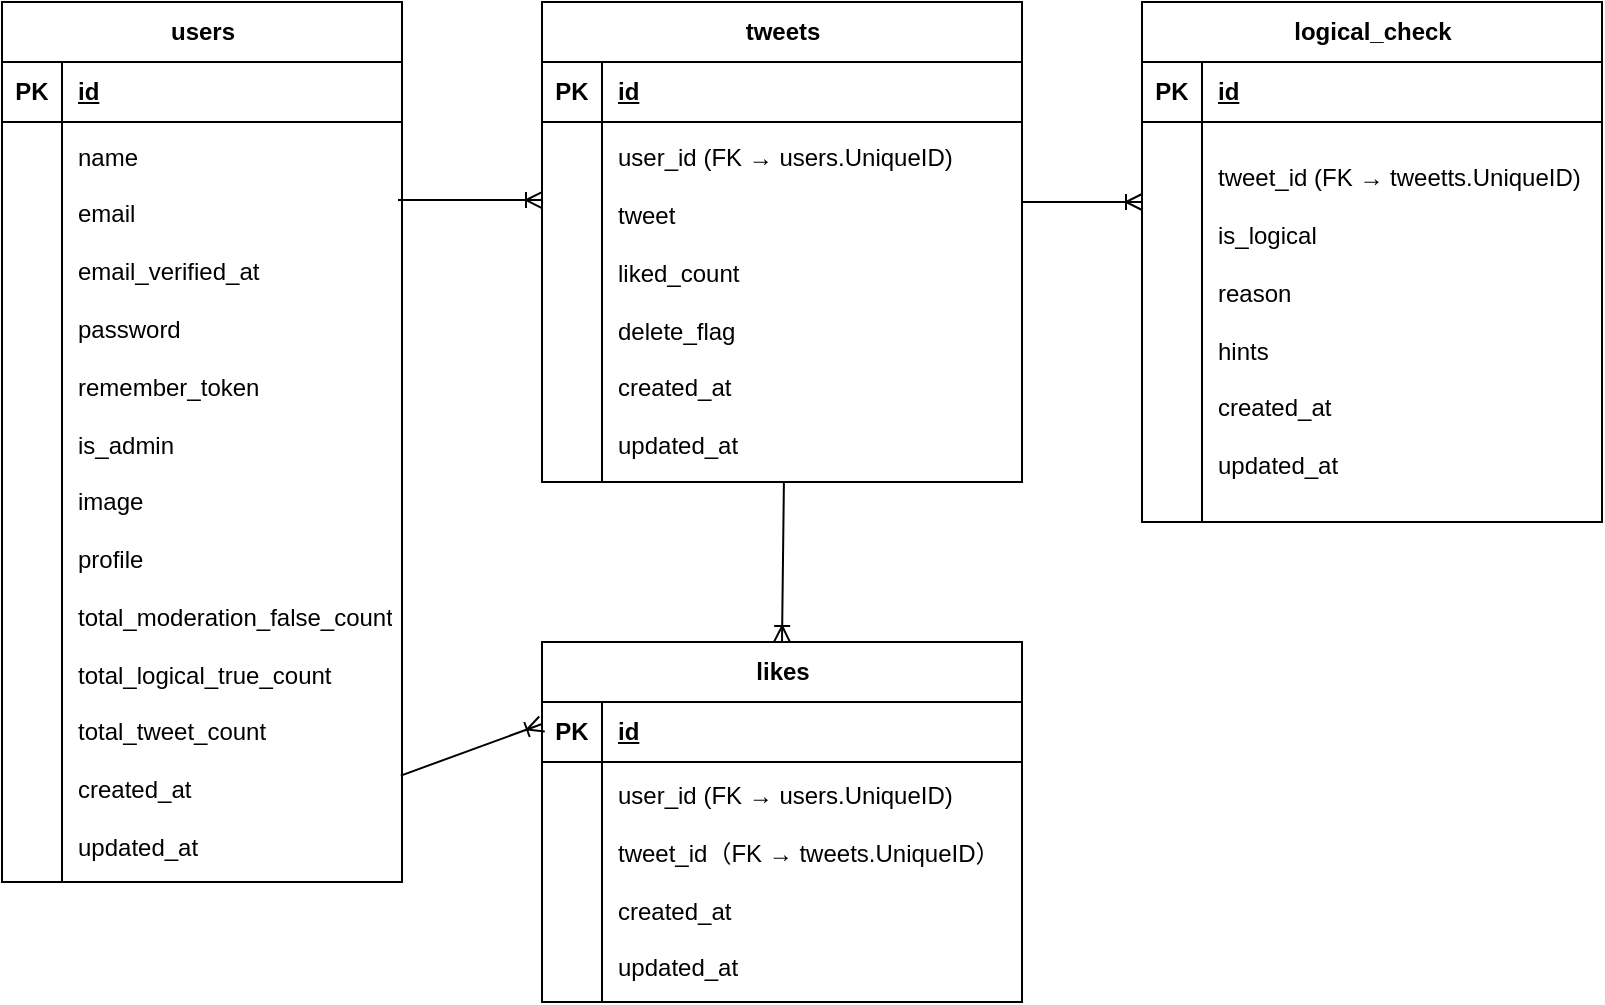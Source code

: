 <mxfile version="28.0.7">
  <diagram name="ページ1" id="Qn2ZXiXuIXiLrOpy1O4y">
    <mxGraphModel dx="946" dy="585" grid="1" gridSize="10" guides="1" tooltips="1" connect="1" arrows="1" fold="1" page="1" pageScale="1" pageWidth="827" pageHeight="1169" math="0" shadow="0">
      <root>
        <mxCell id="0" />
        <mxCell id="1" parent="0" />
        <mxCell id="tWGG2syBqCJi9GLvmLrv-1" value="users" style="shape=table;startSize=30;container=1;collapsible=1;childLayout=tableLayout;fixedRows=1;rowLines=0;fontStyle=1;align=center;resizeLast=1;html=1;" parent="1" vertex="1">
          <mxGeometry x="110" y="90" width="200" height="440" as="geometry" />
        </mxCell>
        <mxCell id="tWGG2syBqCJi9GLvmLrv-2" value="" style="shape=tableRow;horizontal=0;startSize=0;swimlaneHead=0;swimlaneBody=0;fillColor=none;collapsible=0;dropTarget=0;points=[[0,0.5],[1,0.5]];portConstraint=eastwest;top=0;left=0;right=0;bottom=1;" parent="tWGG2syBqCJi9GLvmLrv-1" vertex="1">
          <mxGeometry y="30" width="200" height="30" as="geometry" />
        </mxCell>
        <mxCell id="tWGG2syBqCJi9GLvmLrv-3" value="PK" style="shape=partialRectangle;connectable=0;fillColor=none;top=0;left=0;bottom=0;right=0;fontStyle=1;overflow=hidden;whiteSpace=wrap;html=1;" parent="tWGG2syBqCJi9GLvmLrv-2" vertex="1">
          <mxGeometry width="30" height="30" as="geometry">
            <mxRectangle width="30" height="30" as="alternateBounds" />
          </mxGeometry>
        </mxCell>
        <mxCell id="tWGG2syBqCJi9GLvmLrv-4" value="id" style="shape=partialRectangle;connectable=0;fillColor=none;top=0;left=0;bottom=0;right=0;align=left;spacingLeft=6;fontStyle=5;overflow=hidden;whiteSpace=wrap;html=1;" parent="tWGG2syBqCJi9GLvmLrv-2" vertex="1">
          <mxGeometry x="30" width="170" height="30" as="geometry">
            <mxRectangle width="170" height="30" as="alternateBounds" />
          </mxGeometry>
        </mxCell>
        <mxCell id="tWGG2syBqCJi9GLvmLrv-5" value="" style="shape=tableRow;horizontal=0;startSize=0;swimlaneHead=0;swimlaneBody=0;fillColor=none;collapsible=0;dropTarget=0;points=[[0,0.5],[1,0.5]];portConstraint=eastwest;top=0;left=0;right=0;bottom=0;" parent="tWGG2syBqCJi9GLvmLrv-1" vertex="1">
          <mxGeometry y="60" width="200" height="380" as="geometry" />
        </mxCell>
        <mxCell id="tWGG2syBqCJi9GLvmLrv-6" value="" style="shape=partialRectangle;connectable=0;fillColor=none;top=0;left=0;bottom=0;right=0;editable=1;overflow=hidden;whiteSpace=wrap;html=1;" parent="tWGG2syBqCJi9GLvmLrv-5" vertex="1">
          <mxGeometry width="30" height="380" as="geometry">
            <mxRectangle width="30" height="380" as="alternateBounds" />
          </mxGeometry>
        </mxCell>
        <mxCell id="tWGG2syBqCJi9GLvmLrv-7" value="name&lt;div&gt;&lt;br&gt;&lt;/div&gt;&lt;div&gt;email&lt;br&gt;&lt;br&gt;&lt;/div&gt;&lt;div&gt;email_verified_at&lt;/div&gt;&lt;div&gt;&lt;br&gt;&lt;/div&gt;&lt;div&gt;password&lt;/div&gt;&lt;div&gt;&lt;br&gt;&lt;/div&gt;&lt;div&gt;remember_token&lt;/div&gt;&lt;div&gt;&lt;br&gt;&lt;/div&gt;&lt;div&gt;is_admin&lt;/div&gt;&lt;div&gt;&lt;br&gt;&lt;/div&gt;&lt;div&gt;image&lt;/div&gt;&lt;div&gt;&lt;br&gt;&lt;/div&gt;&lt;div&gt;profile&lt;/div&gt;&lt;div&gt;&lt;br&gt;&lt;/div&gt;&lt;div&gt;total_moderation_false_count&lt;/div&gt;&lt;div&gt;&lt;br&gt;&lt;/div&gt;&lt;div&gt;total_logical_true_count&lt;/div&gt;&lt;div&gt;&lt;br&gt;&lt;/div&gt;&lt;div&gt;total_tweet_count&lt;/div&gt;&lt;div&gt;&lt;br&gt;&lt;/div&gt;&lt;div&gt;created_at&lt;/div&gt;&lt;div&gt;&lt;br&gt;&lt;/div&gt;&lt;div&gt;updated_at&lt;/div&gt;" style="shape=partialRectangle;connectable=0;fillColor=none;top=0;left=0;bottom=0;right=0;align=left;spacingLeft=6;overflow=hidden;whiteSpace=wrap;html=1;" parent="tWGG2syBqCJi9GLvmLrv-5" vertex="1">
          <mxGeometry x="30" width="170" height="380" as="geometry">
            <mxRectangle width="170" height="380" as="alternateBounds" />
          </mxGeometry>
        </mxCell>
        <mxCell id="tWGG2syBqCJi9GLvmLrv-27" value="tweets" style="shape=table;startSize=30;container=1;collapsible=1;childLayout=tableLayout;fixedRows=1;rowLines=0;fontStyle=1;align=center;resizeLast=1;html=1;" parent="1" vertex="1">
          <mxGeometry x="380" y="90" width="240" height="240" as="geometry" />
        </mxCell>
        <mxCell id="tWGG2syBqCJi9GLvmLrv-28" value="" style="shape=tableRow;horizontal=0;startSize=0;swimlaneHead=0;swimlaneBody=0;fillColor=none;collapsible=0;dropTarget=0;points=[[0,0.5],[1,0.5]];portConstraint=eastwest;top=0;left=0;right=0;bottom=1;" parent="tWGG2syBqCJi9GLvmLrv-27" vertex="1">
          <mxGeometry y="30" width="240" height="30" as="geometry" />
        </mxCell>
        <mxCell id="tWGG2syBqCJi9GLvmLrv-29" value="PK" style="shape=partialRectangle;connectable=0;fillColor=none;top=0;left=0;bottom=0;right=0;fontStyle=1;overflow=hidden;whiteSpace=wrap;html=1;" parent="tWGG2syBqCJi9GLvmLrv-28" vertex="1">
          <mxGeometry width="30" height="30" as="geometry">
            <mxRectangle width="30" height="30" as="alternateBounds" />
          </mxGeometry>
        </mxCell>
        <mxCell id="tWGG2syBqCJi9GLvmLrv-30" value="id" style="shape=partialRectangle;connectable=0;fillColor=none;top=0;left=0;bottom=0;right=0;align=left;spacingLeft=6;fontStyle=5;overflow=hidden;whiteSpace=wrap;html=1;" parent="tWGG2syBqCJi9GLvmLrv-28" vertex="1">
          <mxGeometry x="30" width="210" height="30" as="geometry">
            <mxRectangle width="210" height="30" as="alternateBounds" />
          </mxGeometry>
        </mxCell>
        <mxCell id="tWGG2syBqCJi9GLvmLrv-31" value="" style="shape=tableRow;horizontal=0;startSize=0;swimlaneHead=0;swimlaneBody=0;fillColor=none;collapsible=0;dropTarget=0;points=[[0,0.5],[1,0.5]];portConstraint=eastwest;top=0;left=0;right=0;bottom=0;" parent="tWGG2syBqCJi9GLvmLrv-27" vertex="1">
          <mxGeometry y="60" width="240" height="180" as="geometry" />
        </mxCell>
        <mxCell id="tWGG2syBqCJi9GLvmLrv-32" value="" style="shape=partialRectangle;connectable=0;fillColor=none;top=0;left=0;bottom=0;right=0;editable=1;overflow=hidden;whiteSpace=wrap;html=1;" parent="tWGG2syBqCJi9GLvmLrv-31" vertex="1">
          <mxGeometry width="30" height="180" as="geometry">
            <mxRectangle width="30" height="180" as="alternateBounds" />
          </mxGeometry>
        </mxCell>
        <mxCell id="tWGG2syBqCJi9GLvmLrv-33" value="user_id&amp;nbsp;&lt;span style=&quot;background-color: transparent; color: light-dark(rgb(0, 0, 0), rgb(255, 255, 255));&quot;&gt;(FK → users.UniqueID)&lt;/span&gt;&lt;div&gt;&lt;br&gt;&lt;div&gt;tweet&lt;/div&gt;&lt;div&gt;&lt;br&gt;&lt;/div&gt;&lt;div&gt;liked_count&lt;/div&gt;&lt;div&gt;&lt;br&gt;&lt;/div&gt;&lt;div&gt;delete_flag&lt;/div&gt;&lt;div&gt;&lt;br&gt;&lt;/div&gt;&lt;div&gt;&lt;div&gt;&lt;span style=&quot;background-color: transparent; color: light-dark(rgb(0, 0, 0), rgb(255, 255, 255));&quot;&gt;created_at&lt;/span&gt;&lt;/div&gt;&lt;/div&gt;&lt;div&gt;&lt;span style=&quot;background-color: transparent; color: light-dark(rgb(0, 0, 0), rgb(255, 255, 255));&quot;&gt;&lt;br&gt;&lt;/span&gt;&lt;/div&gt;&lt;div&gt;&lt;span style=&quot;background-color: transparent; color: light-dark(rgb(0, 0, 0), rgb(255, 255, 255));&quot;&gt;updated_at&lt;/span&gt;&lt;/div&gt;&lt;/div&gt;" style="shape=partialRectangle;connectable=0;fillColor=none;top=0;left=0;bottom=0;right=0;align=left;spacingLeft=6;overflow=hidden;whiteSpace=wrap;html=1;" parent="tWGG2syBqCJi9GLvmLrv-31" vertex="1">
          <mxGeometry x="30" width="210" height="180" as="geometry">
            <mxRectangle width="210" height="180" as="alternateBounds" />
          </mxGeometry>
        </mxCell>
        <mxCell id="tWGG2syBqCJi9GLvmLrv-41" value="logical_check" style="shape=table;startSize=30;container=1;collapsible=1;childLayout=tableLayout;fixedRows=1;rowLines=0;fontStyle=1;align=center;resizeLast=1;html=1;" parent="1" vertex="1">
          <mxGeometry x="680" y="90" width="230" height="260" as="geometry" />
        </mxCell>
        <mxCell id="tWGG2syBqCJi9GLvmLrv-42" value="" style="shape=tableRow;horizontal=0;startSize=0;swimlaneHead=0;swimlaneBody=0;fillColor=none;collapsible=0;dropTarget=0;points=[[0,0.5],[1,0.5]];portConstraint=eastwest;top=0;left=0;right=0;bottom=1;" parent="tWGG2syBqCJi9GLvmLrv-41" vertex="1">
          <mxGeometry y="30" width="230" height="30" as="geometry" />
        </mxCell>
        <mxCell id="tWGG2syBqCJi9GLvmLrv-43" value="PK" style="shape=partialRectangle;connectable=0;fillColor=none;top=0;left=0;bottom=0;right=0;fontStyle=1;overflow=hidden;whiteSpace=wrap;html=1;" parent="tWGG2syBqCJi9GLvmLrv-42" vertex="1">
          <mxGeometry width="30" height="30" as="geometry">
            <mxRectangle width="30" height="30" as="alternateBounds" />
          </mxGeometry>
        </mxCell>
        <mxCell id="tWGG2syBqCJi9GLvmLrv-44" value="id" style="shape=partialRectangle;connectable=0;fillColor=none;top=0;left=0;bottom=0;right=0;align=left;spacingLeft=6;fontStyle=5;overflow=hidden;whiteSpace=wrap;html=1;" parent="tWGG2syBqCJi9GLvmLrv-42" vertex="1">
          <mxGeometry x="30" width="200" height="30" as="geometry">
            <mxRectangle width="200" height="30" as="alternateBounds" />
          </mxGeometry>
        </mxCell>
        <mxCell id="tWGG2syBqCJi9GLvmLrv-45" value="" style="shape=tableRow;horizontal=0;startSize=0;swimlaneHead=0;swimlaneBody=0;fillColor=none;collapsible=0;dropTarget=0;points=[[0,0.5],[1,0.5]];portConstraint=eastwest;top=0;left=0;right=0;bottom=0;" parent="tWGG2syBqCJi9GLvmLrv-41" vertex="1">
          <mxGeometry y="60" width="230" height="200" as="geometry" />
        </mxCell>
        <mxCell id="tWGG2syBqCJi9GLvmLrv-46" value="" style="shape=partialRectangle;connectable=0;fillColor=none;top=0;left=0;bottom=0;right=0;editable=1;overflow=hidden;whiteSpace=wrap;html=1;" parent="tWGG2syBqCJi9GLvmLrv-45" vertex="1">
          <mxGeometry width="30" height="200" as="geometry">
            <mxRectangle width="30" height="200" as="alternateBounds" />
          </mxGeometry>
        </mxCell>
        <mxCell id="tWGG2syBqCJi9GLvmLrv-47" value="tweet_id&amp;nbsp;(FK → tweetts.UniqueID)&lt;div&gt;&lt;br&gt;&lt;/div&gt;&lt;div&gt;is_logical&lt;br&gt;&lt;div&gt;&lt;br&gt;&lt;/div&gt;&lt;div&gt;reason&lt;br&gt;&lt;div&gt;&lt;br&gt;&lt;/div&gt;&lt;div&gt;hints&lt;/div&gt;&lt;/div&gt;&lt;/div&gt;&lt;div&gt;&lt;br&gt;&lt;/div&gt;&lt;div&gt;created_at&lt;/div&gt;&lt;div&gt;&lt;br&gt;&lt;/div&gt;&lt;div&gt;updated_at&lt;/div&gt;" style="shape=partialRectangle;connectable=0;fillColor=none;top=0;left=0;bottom=0;right=0;align=left;spacingLeft=6;overflow=hidden;whiteSpace=wrap;html=1;" parent="tWGG2syBqCJi9GLvmLrv-45" vertex="1">
          <mxGeometry x="30" width="200" height="200" as="geometry">
            <mxRectangle width="200" height="200" as="alternateBounds" />
          </mxGeometry>
        </mxCell>
        <mxCell id="tWGG2syBqCJi9GLvmLrv-58" value="" style="fontSize=12;html=1;endArrow=ERoneToMany;startArrow=none;rounded=0;exitX=1;exitY=0.5;exitDx=0;exitDy=0;startFill=0;" parent="1" edge="1">
          <mxGeometry width="100" height="100" relative="1" as="geometry">
            <mxPoint x="620" y="190.0" as="sourcePoint" />
            <mxPoint x="680" y="190" as="targetPoint" />
          </mxGeometry>
        </mxCell>
        <mxCell id="tWGG2syBqCJi9GLvmLrv-62" value="" style="fontSize=12;html=1;endArrow=ERoneToMany;startArrow=none;rounded=0;entryX=0.004;entryY=0.217;entryDx=0;entryDy=0;entryPerimeter=0;startFill=0;" parent="1" edge="1">
          <mxGeometry width="100" height="100" relative="1" as="geometry">
            <mxPoint x="308" y="189" as="sourcePoint" />
            <mxPoint x="380.0" y="189.06" as="targetPoint" />
          </mxGeometry>
        </mxCell>
        <mxCell id="rp6M1gOulCglDthM44R3-1" value="likes" style="shape=table;startSize=30;container=1;collapsible=1;childLayout=tableLayout;fixedRows=1;rowLines=0;fontStyle=1;align=center;resizeLast=1;html=1;" parent="1" vertex="1">
          <mxGeometry x="380" y="410" width="240" height="180" as="geometry" />
        </mxCell>
        <mxCell id="rp6M1gOulCglDthM44R3-2" value="" style="shape=tableRow;horizontal=0;startSize=0;swimlaneHead=0;swimlaneBody=0;fillColor=none;collapsible=0;dropTarget=0;points=[[0,0.5],[1,0.5]];portConstraint=eastwest;top=0;left=0;right=0;bottom=1;" parent="rp6M1gOulCglDthM44R3-1" vertex="1">
          <mxGeometry y="30" width="240" height="30" as="geometry" />
        </mxCell>
        <mxCell id="rp6M1gOulCglDthM44R3-3" value="PK" style="shape=partialRectangle;connectable=0;fillColor=none;top=0;left=0;bottom=0;right=0;fontStyle=1;overflow=hidden;whiteSpace=wrap;html=1;" parent="rp6M1gOulCglDthM44R3-2" vertex="1">
          <mxGeometry width="30" height="30" as="geometry">
            <mxRectangle width="30" height="30" as="alternateBounds" />
          </mxGeometry>
        </mxCell>
        <mxCell id="rp6M1gOulCglDthM44R3-4" value="id" style="shape=partialRectangle;connectable=0;fillColor=none;top=0;left=0;bottom=0;right=0;align=left;spacingLeft=6;fontStyle=5;overflow=hidden;whiteSpace=wrap;html=1;" parent="rp6M1gOulCglDthM44R3-2" vertex="1">
          <mxGeometry x="30" width="210" height="30" as="geometry">
            <mxRectangle width="210" height="30" as="alternateBounds" />
          </mxGeometry>
        </mxCell>
        <mxCell id="rp6M1gOulCglDthM44R3-5" value="" style="shape=tableRow;horizontal=0;startSize=0;swimlaneHead=0;swimlaneBody=0;fillColor=none;collapsible=0;dropTarget=0;points=[[0,0.5],[1,0.5]];portConstraint=eastwest;top=0;left=0;right=0;bottom=0;" parent="rp6M1gOulCglDthM44R3-1" vertex="1">
          <mxGeometry y="60" width="240" height="120" as="geometry" />
        </mxCell>
        <mxCell id="rp6M1gOulCglDthM44R3-6" value="" style="shape=partialRectangle;connectable=0;fillColor=none;top=0;left=0;bottom=0;right=0;editable=1;overflow=hidden;whiteSpace=wrap;html=1;" parent="rp6M1gOulCglDthM44R3-5" vertex="1">
          <mxGeometry width="30" height="120" as="geometry">
            <mxRectangle width="30" height="120" as="alternateBounds" />
          </mxGeometry>
        </mxCell>
        <mxCell id="rp6M1gOulCglDthM44R3-7" value="user_id&amp;nbsp;&lt;span style=&quot;background-color: transparent; color: light-dark(rgb(0, 0, 0), rgb(255, 255, 255));&quot;&gt;(FK → users.UniqueID)&lt;/span&gt;&lt;div&gt;&lt;br&gt;&lt;div&gt;tweet_id（&lt;span style=&quot;background-color: transparent; color: light-dark(rgb(0, 0, 0), rgb(255, 255, 255));&quot;&gt;FK →&lt;/span&gt;&lt;span style=&quot;background-color: transparent; color: light-dark(rgb(0, 0, 0), rgb(255, 255, 255));&quot;&gt;&amp;nbsp;&lt;/span&gt;&lt;span style=&quot;background-color: transparent; color: light-dark(rgb(0, 0, 0), rgb(255, 255, 255));&quot;&gt;tweets.UniqueID）&lt;/span&gt;&lt;/div&gt;&lt;div&gt;&lt;br&gt;&lt;/div&gt;&lt;div&gt;&lt;div&gt;&lt;span style=&quot;background-color: transparent; color: light-dark(rgb(0, 0, 0), rgb(255, 255, 255));&quot;&gt;created_at&lt;/span&gt;&lt;/div&gt;&lt;/div&gt;&lt;div&gt;&lt;span style=&quot;background-color: transparent; color: light-dark(rgb(0, 0, 0), rgb(255, 255, 255));&quot;&gt;&lt;br&gt;&lt;/span&gt;&lt;/div&gt;&lt;div&gt;&lt;span style=&quot;background-color: transparent; color: light-dark(rgb(0, 0, 0), rgb(255, 255, 255));&quot;&gt;updated_at&lt;/span&gt;&lt;/div&gt;&lt;/div&gt;" style="shape=partialRectangle;connectable=0;fillColor=none;top=0;left=0;bottom=0;right=0;align=left;spacingLeft=6;overflow=hidden;whiteSpace=wrap;html=1;" parent="rp6M1gOulCglDthM44R3-5" vertex="1">
          <mxGeometry x="30" width="210" height="120" as="geometry">
            <mxRectangle width="210" height="120" as="alternateBounds" />
          </mxGeometry>
        </mxCell>
        <mxCell id="rp6M1gOulCglDthM44R3-8" value="" style="fontSize=12;html=1;endArrow=ERoneToMany;startArrow=none;rounded=0;exitX=0.504;exitY=1;exitDx=0;exitDy=0;entryX=0.5;entryY=0;entryDx=0;entryDy=0;exitPerimeter=0;startFill=0;" parent="1" source="tWGG2syBqCJi9GLvmLrv-31" target="rp6M1gOulCglDthM44R3-1" edge="1">
          <mxGeometry width="100" height="100" relative="1" as="geometry">
            <mxPoint x="350" y="440" as="sourcePoint" />
            <mxPoint x="450" y="340" as="targetPoint" />
          </mxGeometry>
        </mxCell>
        <mxCell id="rp6M1gOulCglDthM44R3-9" value="" style="fontSize=12;html=1;endArrow=ERoneToMany;rounded=0;exitX=0.997;exitY=0.86;exitDx=0;exitDy=0;exitPerimeter=0;" parent="1" source="tWGG2syBqCJi9GLvmLrv-5" edge="1">
          <mxGeometry width="100" height="100" relative="1" as="geometry">
            <mxPoint x="310" y="450" as="sourcePoint" />
            <mxPoint x="380" y="451" as="targetPoint" />
          </mxGeometry>
        </mxCell>
      </root>
    </mxGraphModel>
  </diagram>
</mxfile>
